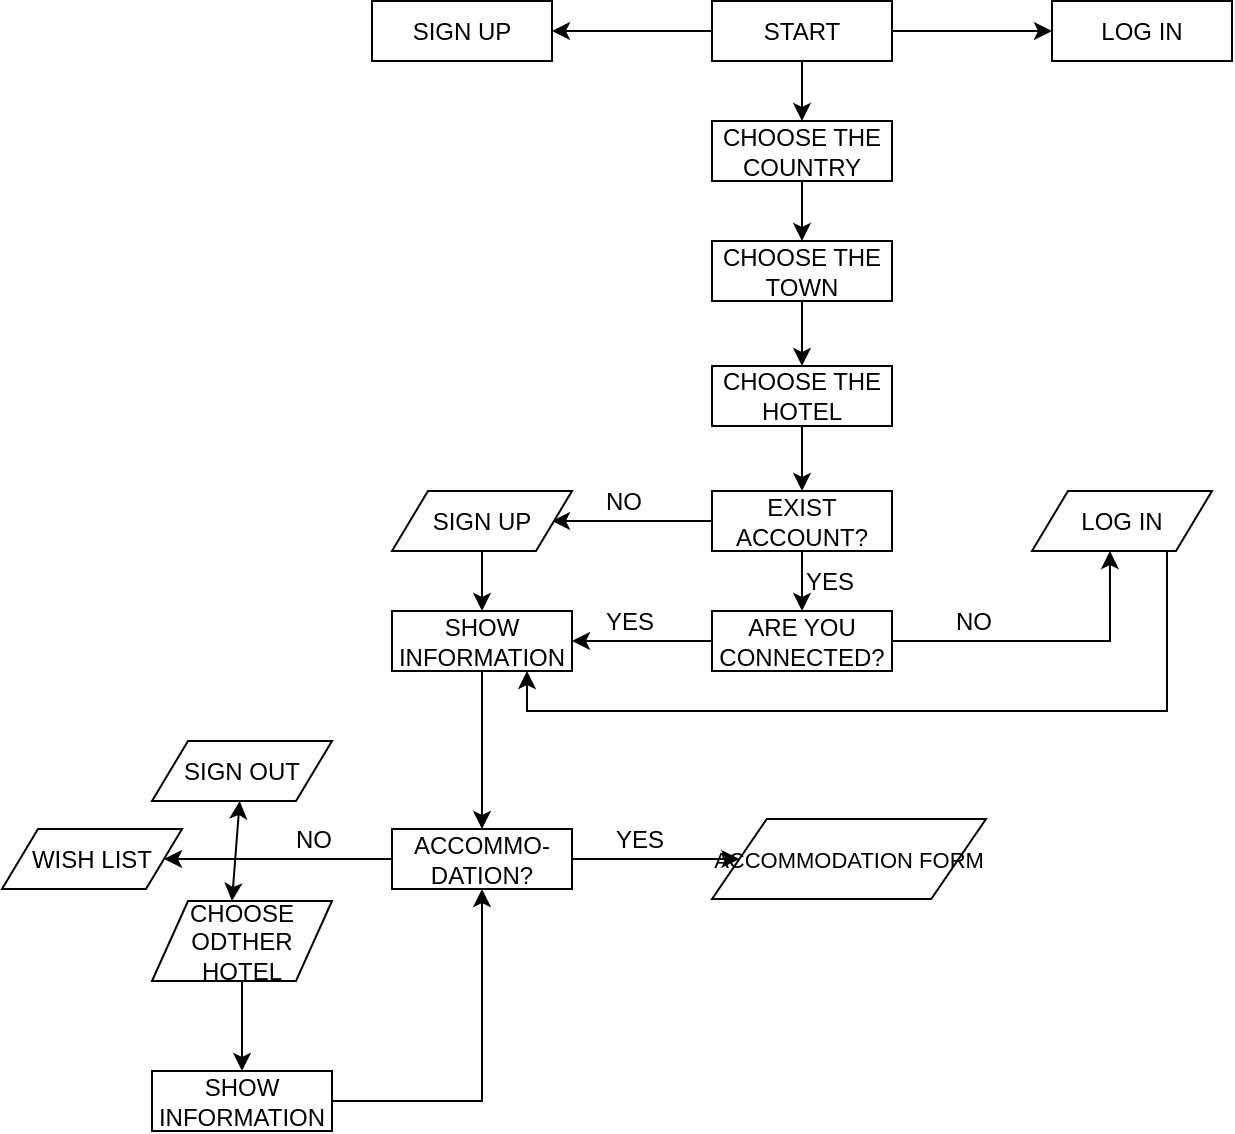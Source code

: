 <mxfile version="10.5.8" type="github"><diagram id="yeNaed5nVcjRIDCNJm8K" name="Page-1"><mxGraphModel dx="840" dy="452" grid="1" gridSize="10" guides="1" tooltips="1" connect="1" arrows="1" fold="1" page="1" pageScale="1" pageWidth="827" pageHeight="1169" math="0" shadow="0"><root><mxCell id="0"/><mxCell id="1" parent="0"/><mxCell id="XwxALFOWKNcLyGOJESVI-4" value="" style="edgeStyle=orthogonalEdgeStyle;rounded=0;orthogonalLoop=1;jettySize=auto;html=1;" edge="1" parent="1" source="XwxALFOWKNcLyGOJESVI-2" target="XwxALFOWKNcLyGOJESVI-3"><mxGeometry relative="1" as="geometry"/></mxCell><mxCell id="XwxALFOWKNcLyGOJESVI-14" value="" style="edgeStyle=orthogonalEdgeStyle;rounded=0;orthogonalLoop=1;jettySize=auto;html=1;" edge="1" parent="1" source="XwxALFOWKNcLyGOJESVI-2" target="XwxALFOWKNcLyGOJESVI-13"><mxGeometry relative="1" as="geometry"/></mxCell><mxCell id="XwxALFOWKNcLyGOJESVI-16" value="" style="edgeStyle=orthogonalEdgeStyle;rounded=0;orthogonalLoop=1;jettySize=auto;html=1;" edge="1" parent="1" source="XwxALFOWKNcLyGOJESVI-2" target="XwxALFOWKNcLyGOJESVI-15"><mxGeometry relative="1" as="geometry"/></mxCell><mxCell id="XwxALFOWKNcLyGOJESVI-2" value="START" style="rounded=0;whiteSpace=wrap;html=1;" vertex="1" parent="1"><mxGeometry x="440" y="207.5" width="90" height="30" as="geometry"/></mxCell><mxCell id="XwxALFOWKNcLyGOJESVI-15" value="SIGN UP" style="rounded=0;whiteSpace=wrap;html=1;" vertex="1" parent="1"><mxGeometry x="270" y="207.5" width="90" height="30" as="geometry"/></mxCell><mxCell id="XwxALFOWKNcLyGOJESVI-13" value="LOG IN" style="rounded=0;whiteSpace=wrap;html=1;" vertex="1" parent="1"><mxGeometry x="610" y="207.5" width="90" height="30" as="geometry"/></mxCell><mxCell id="XwxALFOWKNcLyGOJESVI-6" value="" style="edgeStyle=orthogonalEdgeStyle;rounded=0;orthogonalLoop=1;jettySize=auto;html=1;" edge="1" parent="1" source="XwxALFOWKNcLyGOJESVI-3" target="XwxALFOWKNcLyGOJESVI-5"><mxGeometry relative="1" as="geometry"/></mxCell><mxCell id="XwxALFOWKNcLyGOJESVI-3" value="CHOOSE THE COUNTRY" style="rounded=0;whiteSpace=wrap;html=1;" vertex="1" parent="1"><mxGeometry x="440" y="267.5" width="90" height="30" as="geometry"/></mxCell><mxCell id="XwxALFOWKNcLyGOJESVI-8" value="" style="edgeStyle=orthogonalEdgeStyle;rounded=0;orthogonalLoop=1;jettySize=auto;html=1;" edge="1" parent="1" source="XwxALFOWKNcLyGOJESVI-5" target="XwxALFOWKNcLyGOJESVI-7"><mxGeometry relative="1" as="geometry"/></mxCell><mxCell id="XwxALFOWKNcLyGOJESVI-5" value="CHOOSE THE TOWN" style="rounded=0;whiteSpace=wrap;html=1;" vertex="1" parent="1"><mxGeometry x="440" y="327.5" width="90" height="30" as="geometry"/></mxCell><mxCell id="XwxALFOWKNcLyGOJESVI-10" value="" style="edgeStyle=orthogonalEdgeStyle;rounded=0;orthogonalLoop=1;jettySize=auto;html=1;" edge="1" parent="1" source="XwxALFOWKNcLyGOJESVI-7" target="XwxALFOWKNcLyGOJESVI-9"><mxGeometry relative="1" as="geometry"/></mxCell><mxCell id="XwxALFOWKNcLyGOJESVI-7" value="CHOOSE THE HOTEL" style="rounded=0;whiteSpace=wrap;html=1;" vertex="1" parent="1"><mxGeometry x="440" y="390" width="90" height="30" as="geometry"/></mxCell><mxCell id="XwxALFOWKNcLyGOJESVI-12" value="" style="edgeStyle=orthogonalEdgeStyle;rounded=0;orthogonalLoop=1;jettySize=auto;html=1;" edge="1" parent="1" source="XwxALFOWKNcLyGOJESVI-9" target="XwxALFOWKNcLyGOJESVI-11"><mxGeometry relative="1" as="geometry"/></mxCell><mxCell id="XwxALFOWKNcLyGOJESVI-20" value="" style="edgeStyle=orthogonalEdgeStyle;rounded=0;orthogonalLoop=1;jettySize=auto;html=1;" edge="1" parent="1" source="XwxALFOWKNcLyGOJESVI-9"><mxGeometry relative="1" as="geometry"><mxPoint x="360" y="467.5" as="targetPoint"/></mxGeometry></mxCell><mxCell id="XwxALFOWKNcLyGOJESVI-9" value="EXIST ACCOUNT?" style="rounded=0;whiteSpace=wrap;html=1;" vertex="1" parent="1"><mxGeometry x="440" y="452.5" width="90" height="30" as="geometry"/></mxCell><mxCell id="XwxALFOWKNcLyGOJESVI-34" style="edgeStyle=orthogonalEdgeStyle;rounded=0;orthogonalLoop=1;jettySize=auto;html=1;exitX=1;exitY=0.5;exitDx=0;exitDy=0;entryX=0.433;entryY=1;entryDx=0;entryDy=0;entryPerimeter=0;" edge="1" parent="1" source="XwxALFOWKNcLyGOJESVI-11" target="XwxALFOWKNcLyGOJESVI-21"><mxGeometry relative="1" as="geometry"/></mxCell><mxCell id="XwxALFOWKNcLyGOJESVI-54" style="edgeStyle=orthogonalEdgeStyle;rounded=0;orthogonalLoop=1;jettySize=auto;html=1;exitX=0;exitY=0.5;exitDx=0;exitDy=0;entryX=1;entryY=0.5;entryDx=0;entryDy=0;" edge="1" parent="1" source="XwxALFOWKNcLyGOJESVI-11" target="XwxALFOWKNcLyGOJESVI-23"><mxGeometry relative="1" as="geometry"/></mxCell><mxCell id="XwxALFOWKNcLyGOJESVI-11" value="ARE YOU CONNECTED?" style="rounded=0;whiteSpace=wrap;html=1;" vertex="1" parent="1"><mxGeometry x="440" y="512.5" width="90" height="30" as="geometry"/></mxCell><mxCell id="XwxALFOWKNcLyGOJESVI-61" style="edgeStyle=orthogonalEdgeStyle;rounded=0;orthogonalLoop=1;jettySize=auto;html=1;exitX=0.75;exitY=1;exitDx=0;exitDy=0;entryX=0.75;entryY=1;entryDx=0;entryDy=0;" edge="1" parent="1" source="XwxALFOWKNcLyGOJESVI-21" target="XwxALFOWKNcLyGOJESVI-23"><mxGeometry relative="1" as="geometry"/></mxCell><mxCell id="XwxALFOWKNcLyGOJESVI-21" value="LOG IN" style="shape=parallelogram;perimeter=parallelogramPerimeter;whiteSpace=wrap;html=1;" vertex="1" parent="1"><mxGeometry x="600" y="452.5" width="90" height="30" as="geometry"/></mxCell><mxCell id="XwxALFOWKNcLyGOJESVI-36" style="edgeStyle=orthogonalEdgeStyle;rounded=0;orthogonalLoop=1;jettySize=auto;html=1;exitX=0.5;exitY=1;exitDx=0;exitDy=0;entryX=0.5;entryY=0;entryDx=0;entryDy=0;" edge="1" parent="1" source="XwxALFOWKNcLyGOJESVI-22" target="XwxALFOWKNcLyGOJESVI-23"><mxGeometry relative="1" as="geometry"/></mxCell><mxCell id="XwxALFOWKNcLyGOJESVI-22" value="SIGN UP" style="shape=parallelogram;perimeter=parallelogramPerimeter;whiteSpace=wrap;html=1;" vertex="1" parent="1"><mxGeometry x="280" y="452.5" width="90" height="30" as="geometry"/></mxCell><mxCell id="XwxALFOWKNcLyGOJESVI-27" value="" style="edgeStyle=orthogonalEdgeStyle;rounded=0;orthogonalLoop=1;jettySize=auto;html=1;" edge="1" parent="1" source="XwxALFOWKNcLyGOJESVI-23" target="XwxALFOWKNcLyGOJESVI-26"><mxGeometry relative="1" as="geometry"/></mxCell><mxCell id="XwxALFOWKNcLyGOJESVI-23" value="SHOW INFORMATION" style="rounded=0;whiteSpace=wrap;html=1;" vertex="1" parent="1"><mxGeometry x="280" y="512.5" width="90" height="30" as="geometry"/></mxCell><mxCell id="XwxALFOWKNcLyGOJESVI-32" value="" style="edgeStyle=orthogonalEdgeStyle;rounded=0;orthogonalLoop=1;jettySize=auto;html=1;entryX=1;entryY=0.5;entryDx=0;entryDy=0;" edge="1" parent="1" source="XwxALFOWKNcLyGOJESVI-26" target="XwxALFOWKNcLyGOJESVI-33"><mxGeometry relative="1" as="geometry"><mxPoint x="200" y="602.5" as="targetPoint"/></mxGeometry></mxCell><mxCell id="XwxALFOWKNcLyGOJESVI-50" style="edgeStyle=orthogonalEdgeStyle;rounded=0;orthogonalLoop=1;jettySize=auto;html=1;exitX=1;exitY=0.5;exitDx=0;exitDy=0;entryX=0;entryY=0.5;entryDx=0;entryDy=0;" edge="1" parent="1" source="XwxALFOWKNcLyGOJESVI-26" target="XwxALFOWKNcLyGOJESVI-30"><mxGeometry relative="1" as="geometry"/></mxCell><mxCell id="XwxALFOWKNcLyGOJESVI-26" value="&lt;font style=&quot;font-size: 12px&quot;&gt;&lt;font&gt;ACCOMMO-DATION&lt;/font&gt;?&lt;/font&gt;" style="rounded=0;whiteSpace=wrap;html=1;" vertex="1" parent="1"><mxGeometry x="280" y="621.5" width="90" height="30" as="geometry"/></mxCell><mxCell id="XwxALFOWKNcLyGOJESVI-30" value="&lt;font style=&quot;font-size: 11px&quot;&gt;ACCOMMODATION FORM&lt;/font&gt;" style="shape=parallelogram;perimeter=parallelogramPerimeter;whiteSpace=wrap;html=1;" vertex="1" parent="1"><mxGeometry x="440" y="616.5" width="137" height="40" as="geometry"/></mxCell><mxCell id="XwxALFOWKNcLyGOJESVI-33" value="WISH LIST" style="shape=parallelogram;perimeter=parallelogramPerimeter;whiteSpace=wrap;html=1;" vertex="1" parent="1"><mxGeometry x="85" y="621.5" width="90" height="30" as="geometry"/></mxCell><mxCell id="XwxALFOWKNcLyGOJESVI-47" style="edgeStyle=orthogonalEdgeStyle;rounded=0;orthogonalLoop=1;jettySize=auto;html=1;exitX=0.5;exitY=1;exitDx=0;exitDy=0;entryX=0.5;entryY=0;entryDx=0;entryDy=0;" edge="1" parent="1" source="XwxALFOWKNcLyGOJESVI-41" target="XwxALFOWKNcLyGOJESVI-44"><mxGeometry relative="1" as="geometry"/></mxCell><mxCell id="XwxALFOWKNcLyGOJESVI-41" value="CHOOSE ODTHER HOTEL" style="shape=parallelogram;perimeter=parallelogramPerimeter;whiteSpace=wrap;html=1;" vertex="1" parent="1"><mxGeometry x="160" y="657.5" width="90" height="40" as="geometry"/></mxCell><mxCell id="XwxALFOWKNcLyGOJESVI-48" style="edgeStyle=orthogonalEdgeStyle;rounded=0;orthogonalLoop=1;jettySize=auto;html=1;exitX=1;exitY=0.5;exitDx=0;exitDy=0;entryX=0.5;entryY=1;entryDx=0;entryDy=0;" edge="1" parent="1" source="XwxALFOWKNcLyGOJESVI-44" target="XwxALFOWKNcLyGOJESVI-26"><mxGeometry relative="1" as="geometry"><mxPoint x="325" y="657.5" as="targetPoint"/></mxGeometry></mxCell><mxCell id="XwxALFOWKNcLyGOJESVI-44" value="SHOW INFORMATION" style="rounded=0;whiteSpace=wrap;html=1;" vertex="1" parent="1"><mxGeometry x="160" y="742.5" width="90" height="30" as="geometry"/></mxCell><mxCell id="XwxALFOWKNcLyGOJESVI-52" value="NO" style="text;html=1;resizable=0;points=[];autosize=1;align=left;verticalAlign=top;spacingTop=-4;" vertex="1" parent="1"><mxGeometry x="560" y="507.5" width="30" height="20" as="geometry"/></mxCell><mxCell id="XwxALFOWKNcLyGOJESVI-40" value="SIGN OUT" style="shape=parallelogram;perimeter=parallelogramPerimeter;whiteSpace=wrap;html=1;" vertex="1" parent="1"><mxGeometry x="160" y="577.5" width="90" height="30" as="geometry"/></mxCell><mxCell id="XwxALFOWKNcLyGOJESVI-58" value="" style="endArrow=classic;startArrow=classic;html=1;" edge="1" parent="1" target="XwxALFOWKNcLyGOJESVI-40"><mxGeometry width="50" height="50" relative="1" as="geometry"><mxPoint x="200" y="657.5" as="sourcePoint"/><mxPoint x="200" y="547.5" as="targetPoint"/></mxGeometry></mxCell><mxCell id="XwxALFOWKNcLyGOJESVI-62" value="YES" style="text;html=1;resizable=0;points=[];autosize=1;align=left;verticalAlign=top;spacingTop=-4;" vertex="1" parent="1"><mxGeometry x="385" y="507.5" width="40" height="20" as="geometry"/></mxCell><mxCell id="XwxALFOWKNcLyGOJESVI-63" value="YES" style="text;html=1;resizable=0;points=[];autosize=1;align=left;verticalAlign=top;spacingTop=-4;" vertex="1" parent="1"><mxGeometry x="390" y="616.5" width="40" height="20" as="geometry"/></mxCell><mxCell id="XwxALFOWKNcLyGOJESVI-64" value="NO" style="text;html=1;resizable=0;points=[];autosize=1;align=left;verticalAlign=top;spacingTop=-4;" vertex="1" parent="1"><mxGeometry x="230" y="616.5" width="30" height="20" as="geometry"/></mxCell><mxCell id="XwxALFOWKNcLyGOJESVI-66" value="NO" style="text;html=1;resizable=0;points=[];autosize=1;align=left;verticalAlign=top;spacingTop=-4;" vertex="1" parent="1"><mxGeometry x="385" y="447.5" width="30" height="20" as="geometry"/></mxCell><mxCell id="XwxALFOWKNcLyGOJESVI-69" value="YES" style="text;html=1;resizable=0;points=[];autosize=1;align=left;verticalAlign=top;spacingTop=-4;" vertex="1" parent="1"><mxGeometry x="485" y="487.5" width="40" height="20" as="geometry"/></mxCell></root></mxGraphModel></diagram></mxfile>